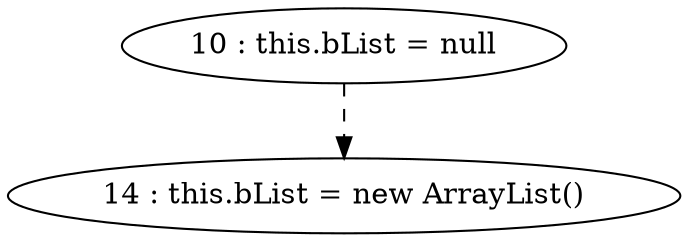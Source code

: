 digraph G {
"10 : this.bList = null"
"10 : this.bList = null" -> "14 : this.bList = new ArrayList()" [style=dashed]
"14 : this.bList = new ArrayList()"
}